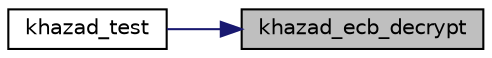 digraph "khazad_ecb_decrypt"
{
 // LATEX_PDF_SIZE
  edge [fontname="Helvetica",fontsize="10",labelfontname="Helvetica",labelfontsize="10"];
  node [fontname="Helvetica",fontsize="10",shape=record];
  rankdir="RL";
  Node9 [label="khazad_ecb_decrypt",height=0.2,width=0.4,color="black", fillcolor="grey75", style="filled", fontcolor="black",tooltip="Decrypts a block of text with Khazad."];
  Node9 -> Node10 [dir="back",color="midnightblue",fontsize="10",style="solid",fontname="Helvetica"];
  Node10 [label="khazad_test",height=0.2,width=0.4,color="black", fillcolor="white", style="filled",URL="$khazad_8c.html#a84954dad5480d2d51bbabec6f639a662",tooltip="Performs a self-test of the Khazad block cipher."];
}
